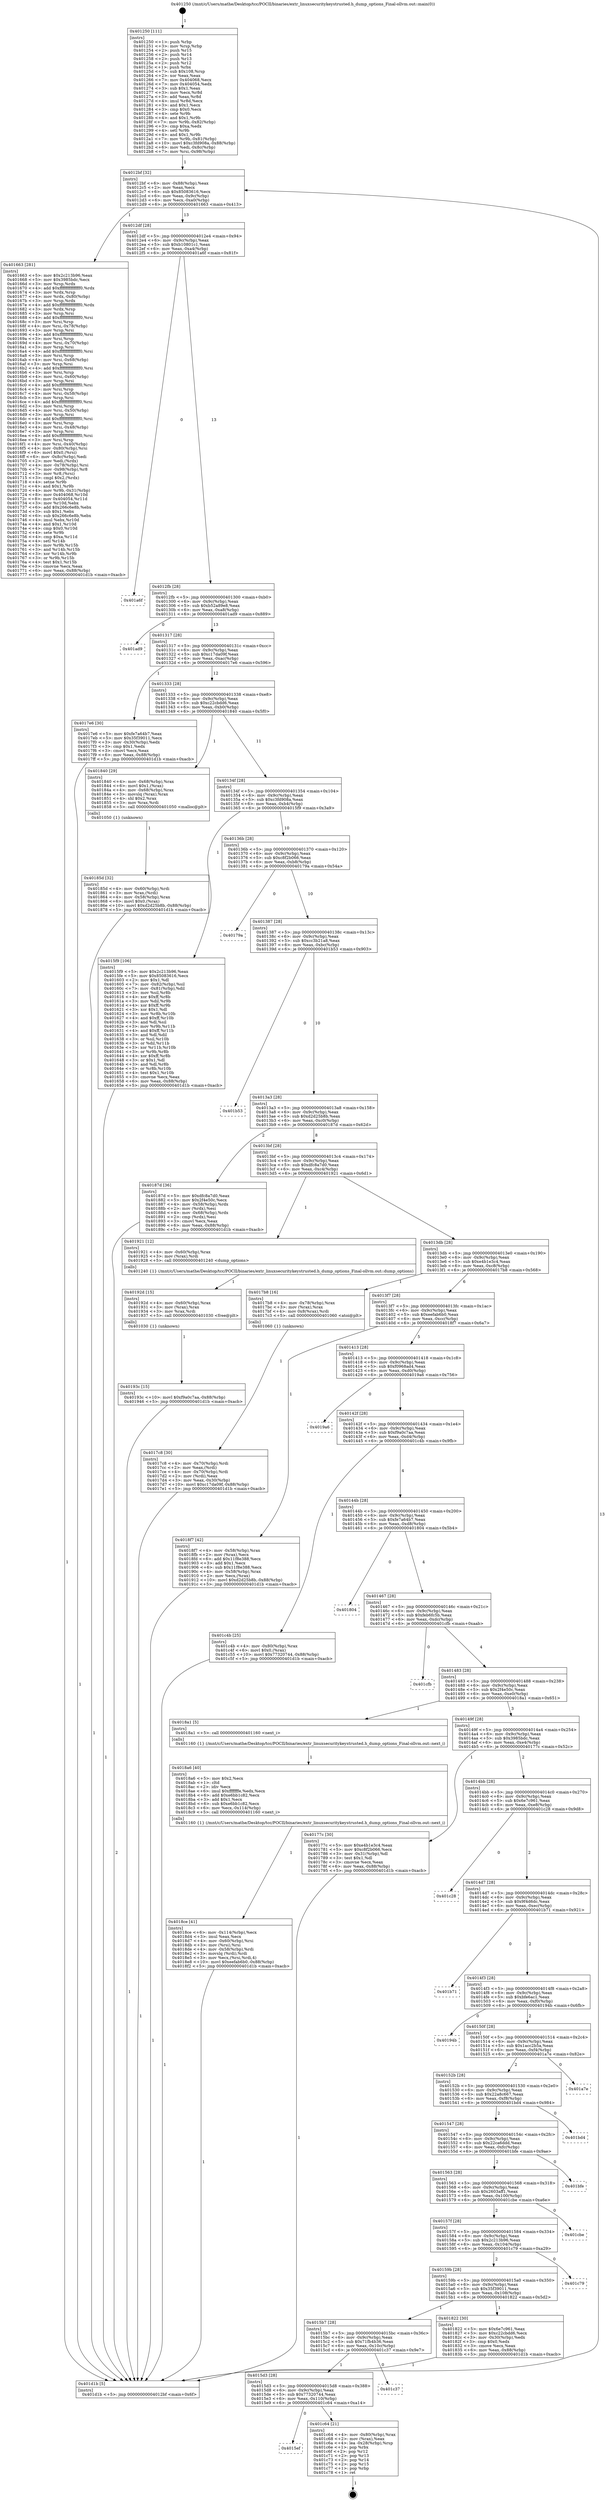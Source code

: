 digraph "0x401250" {
  label = "0x401250 (/mnt/c/Users/mathe/Desktop/tcc/POCII/binaries/extr_linuxsecuritykeystrusted.h_dump_options_Final-ollvm.out::main(0))"
  labelloc = "t"
  node[shape=record]

  Entry [label="",width=0.3,height=0.3,shape=circle,fillcolor=black,style=filled]
  "0x4012bf" [label="{
     0x4012bf [32]\l
     | [instrs]\l
     &nbsp;&nbsp;0x4012bf \<+6\>: mov -0x88(%rbp),%eax\l
     &nbsp;&nbsp;0x4012c5 \<+2\>: mov %eax,%ecx\l
     &nbsp;&nbsp;0x4012c7 \<+6\>: sub $0x85083616,%ecx\l
     &nbsp;&nbsp;0x4012cd \<+6\>: mov %eax,-0x9c(%rbp)\l
     &nbsp;&nbsp;0x4012d3 \<+6\>: mov %ecx,-0xa0(%rbp)\l
     &nbsp;&nbsp;0x4012d9 \<+6\>: je 0000000000401663 \<main+0x413\>\l
  }"]
  "0x401663" [label="{
     0x401663 [281]\l
     | [instrs]\l
     &nbsp;&nbsp;0x401663 \<+5\>: mov $0x2c213b96,%eax\l
     &nbsp;&nbsp;0x401668 \<+5\>: mov $0x3985bdc,%ecx\l
     &nbsp;&nbsp;0x40166d \<+3\>: mov %rsp,%rdx\l
     &nbsp;&nbsp;0x401670 \<+4\>: add $0xfffffffffffffff0,%rdx\l
     &nbsp;&nbsp;0x401674 \<+3\>: mov %rdx,%rsp\l
     &nbsp;&nbsp;0x401677 \<+4\>: mov %rdx,-0x80(%rbp)\l
     &nbsp;&nbsp;0x40167b \<+3\>: mov %rsp,%rdx\l
     &nbsp;&nbsp;0x40167e \<+4\>: add $0xfffffffffffffff0,%rdx\l
     &nbsp;&nbsp;0x401682 \<+3\>: mov %rdx,%rsp\l
     &nbsp;&nbsp;0x401685 \<+3\>: mov %rsp,%rsi\l
     &nbsp;&nbsp;0x401688 \<+4\>: add $0xfffffffffffffff0,%rsi\l
     &nbsp;&nbsp;0x40168c \<+3\>: mov %rsi,%rsp\l
     &nbsp;&nbsp;0x40168f \<+4\>: mov %rsi,-0x78(%rbp)\l
     &nbsp;&nbsp;0x401693 \<+3\>: mov %rsp,%rsi\l
     &nbsp;&nbsp;0x401696 \<+4\>: add $0xfffffffffffffff0,%rsi\l
     &nbsp;&nbsp;0x40169a \<+3\>: mov %rsi,%rsp\l
     &nbsp;&nbsp;0x40169d \<+4\>: mov %rsi,-0x70(%rbp)\l
     &nbsp;&nbsp;0x4016a1 \<+3\>: mov %rsp,%rsi\l
     &nbsp;&nbsp;0x4016a4 \<+4\>: add $0xfffffffffffffff0,%rsi\l
     &nbsp;&nbsp;0x4016a8 \<+3\>: mov %rsi,%rsp\l
     &nbsp;&nbsp;0x4016ab \<+4\>: mov %rsi,-0x68(%rbp)\l
     &nbsp;&nbsp;0x4016af \<+3\>: mov %rsp,%rsi\l
     &nbsp;&nbsp;0x4016b2 \<+4\>: add $0xfffffffffffffff0,%rsi\l
     &nbsp;&nbsp;0x4016b6 \<+3\>: mov %rsi,%rsp\l
     &nbsp;&nbsp;0x4016b9 \<+4\>: mov %rsi,-0x60(%rbp)\l
     &nbsp;&nbsp;0x4016bd \<+3\>: mov %rsp,%rsi\l
     &nbsp;&nbsp;0x4016c0 \<+4\>: add $0xfffffffffffffff0,%rsi\l
     &nbsp;&nbsp;0x4016c4 \<+3\>: mov %rsi,%rsp\l
     &nbsp;&nbsp;0x4016c7 \<+4\>: mov %rsi,-0x58(%rbp)\l
     &nbsp;&nbsp;0x4016cb \<+3\>: mov %rsp,%rsi\l
     &nbsp;&nbsp;0x4016ce \<+4\>: add $0xfffffffffffffff0,%rsi\l
     &nbsp;&nbsp;0x4016d2 \<+3\>: mov %rsi,%rsp\l
     &nbsp;&nbsp;0x4016d5 \<+4\>: mov %rsi,-0x50(%rbp)\l
     &nbsp;&nbsp;0x4016d9 \<+3\>: mov %rsp,%rsi\l
     &nbsp;&nbsp;0x4016dc \<+4\>: add $0xfffffffffffffff0,%rsi\l
     &nbsp;&nbsp;0x4016e0 \<+3\>: mov %rsi,%rsp\l
     &nbsp;&nbsp;0x4016e3 \<+4\>: mov %rsi,-0x48(%rbp)\l
     &nbsp;&nbsp;0x4016e7 \<+3\>: mov %rsp,%rsi\l
     &nbsp;&nbsp;0x4016ea \<+4\>: add $0xfffffffffffffff0,%rsi\l
     &nbsp;&nbsp;0x4016ee \<+3\>: mov %rsi,%rsp\l
     &nbsp;&nbsp;0x4016f1 \<+4\>: mov %rsi,-0x40(%rbp)\l
     &nbsp;&nbsp;0x4016f5 \<+4\>: mov -0x80(%rbp),%rsi\l
     &nbsp;&nbsp;0x4016f9 \<+6\>: movl $0x0,(%rsi)\l
     &nbsp;&nbsp;0x4016ff \<+6\>: mov -0x8c(%rbp),%edi\l
     &nbsp;&nbsp;0x401705 \<+2\>: mov %edi,(%rdx)\l
     &nbsp;&nbsp;0x401707 \<+4\>: mov -0x78(%rbp),%rsi\l
     &nbsp;&nbsp;0x40170b \<+7\>: mov -0x98(%rbp),%r8\l
     &nbsp;&nbsp;0x401712 \<+3\>: mov %r8,(%rsi)\l
     &nbsp;&nbsp;0x401715 \<+3\>: cmpl $0x2,(%rdx)\l
     &nbsp;&nbsp;0x401718 \<+4\>: setne %r9b\l
     &nbsp;&nbsp;0x40171c \<+4\>: and $0x1,%r9b\l
     &nbsp;&nbsp;0x401720 \<+4\>: mov %r9b,-0x31(%rbp)\l
     &nbsp;&nbsp;0x401724 \<+8\>: mov 0x404068,%r10d\l
     &nbsp;&nbsp;0x40172c \<+8\>: mov 0x404054,%r11d\l
     &nbsp;&nbsp;0x401734 \<+3\>: mov %r10d,%ebx\l
     &nbsp;&nbsp;0x401737 \<+6\>: add $0x266c6e8b,%ebx\l
     &nbsp;&nbsp;0x40173d \<+3\>: sub $0x1,%ebx\l
     &nbsp;&nbsp;0x401740 \<+6\>: sub $0x266c6e8b,%ebx\l
     &nbsp;&nbsp;0x401746 \<+4\>: imul %ebx,%r10d\l
     &nbsp;&nbsp;0x40174a \<+4\>: and $0x1,%r10d\l
     &nbsp;&nbsp;0x40174e \<+4\>: cmp $0x0,%r10d\l
     &nbsp;&nbsp;0x401752 \<+4\>: sete %r9b\l
     &nbsp;&nbsp;0x401756 \<+4\>: cmp $0xa,%r11d\l
     &nbsp;&nbsp;0x40175a \<+4\>: setl %r14b\l
     &nbsp;&nbsp;0x40175e \<+3\>: mov %r9b,%r15b\l
     &nbsp;&nbsp;0x401761 \<+3\>: and %r14b,%r15b\l
     &nbsp;&nbsp;0x401764 \<+3\>: xor %r14b,%r9b\l
     &nbsp;&nbsp;0x401767 \<+3\>: or %r9b,%r15b\l
     &nbsp;&nbsp;0x40176a \<+4\>: test $0x1,%r15b\l
     &nbsp;&nbsp;0x40176e \<+3\>: cmovne %ecx,%eax\l
     &nbsp;&nbsp;0x401771 \<+6\>: mov %eax,-0x88(%rbp)\l
     &nbsp;&nbsp;0x401777 \<+5\>: jmp 0000000000401d1b \<main+0xacb\>\l
  }"]
  "0x4012df" [label="{
     0x4012df [28]\l
     | [instrs]\l
     &nbsp;&nbsp;0x4012df \<+5\>: jmp 00000000004012e4 \<main+0x94\>\l
     &nbsp;&nbsp;0x4012e4 \<+6\>: mov -0x9c(%rbp),%eax\l
     &nbsp;&nbsp;0x4012ea \<+5\>: sub $0xb10801c1,%eax\l
     &nbsp;&nbsp;0x4012ef \<+6\>: mov %eax,-0xa4(%rbp)\l
     &nbsp;&nbsp;0x4012f5 \<+6\>: je 0000000000401a6f \<main+0x81f\>\l
  }"]
  Exit [label="",width=0.3,height=0.3,shape=circle,fillcolor=black,style=filled,peripheries=2]
  "0x401a6f" [label="{
     0x401a6f\l
  }", style=dashed]
  "0x4012fb" [label="{
     0x4012fb [28]\l
     | [instrs]\l
     &nbsp;&nbsp;0x4012fb \<+5\>: jmp 0000000000401300 \<main+0xb0\>\l
     &nbsp;&nbsp;0x401300 \<+6\>: mov -0x9c(%rbp),%eax\l
     &nbsp;&nbsp;0x401306 \<+5\>: sub $0xb52a89e8,%eax\l
     &nbsp;&nbsp;0x40130b \<+6\>: mov %eax,-0xa8(%rbp)\l
     &nbsp;&nbsp;0x401311 \<+6\>: je 0000000000401ad9 \<main+0x889\>\l
  }"]
  "0x4015ef" [label="{
     0x4015ef\l
  }", style=dashed]
  "0x401ad9" [label="{
     0x401ad9\l
  }", style=dashed]
  "0x401317" [label="{
     0x401317 [28]\l
     | [instrs]\l
     &nbsp;&nbsp;0x401317 \<+5\>: jmp 000000000040131c \<main+0xcc\>\l
     &nbsp;&nbsp;0x40131c \<+6\>: mov -0x9c(%rbp),%eax\l
     &nbsp;&nbsp;0x401322 \<+5\>: sub $0xc17da09f,%eax\l
     &nbsp;&nbsp;0x401327 \<+6\>: mov %eax,-0xac(%rbp)\l
     &nbsp;&nbsp;0x40132d \<+6\>: je 00000000004017e6 \<main+0x596\>\l
  }"]
  "0x401c64" [label="{
     0x401c64 [21]\l
     | [instrs]\l
     &nbsp;&nbsp;0x401c64 \<+4\>: mov -0x80(%rbp),%rax\l
     &nbsp;&nbsp;0x401c68 \<+2\>: mov (%rax),%eax\l
     &nbsp;&nbsp;0x401c6a \<+4\>: lea -0x28(%rbp),%rsp\l
     &nbsp;&nbsp;0x401c6e \<+1\>: pop %rbx\l
     &nbsp;&nbsp;0x401c6f \<+2\>: pop %r12\l
     &nbsp;&nbsp;0x401c71 \<+2\>: pop %r13\l
     &nbsp;&nbsp;0x401c73 \<+2\>: pop %r14\l
     &nbsp;&nbsp;0x401c75 \<+2\>: pop %r15\l
     &nbsp;&nbsp;0x401c77 \<+1\>: pop %rbp\l
     &nbsp;&nbsp;0x401c78 \<+1\>: ret\l
  }"]
  "0x4017e6" [label="{
     0x4017e6 [30]\l
     | [instrs]\l
     &nbsp;&nbsp;0x4017e6 \<+5\>: mov $0xfe7a64b7,%eax\l
     &nbsp;&nbsp;0x4017eb \<+5\>: mov $0x35f39011,%ecx\l
     &nbsp;&nbsp;0x4017f0 \<+3\>: mov -0x30(%rbp),%edx\l
     &nbsp;&nbsp;0x4017f3 \<+3\>: cmp $0x1,%edx\l
     &nbsp;&nbsp;0x4017f6 \<+3\>: cmovl %ecx,%eax\l
     &nbsp;&nbsp;0x4017f9 \<+6\>: mov %eax,-0x88(%rbp)\l
     &nbsp;&nbsp;0x4017ff \<+5\>: jmp 0000000000401d1b \<main+0xacb\>\l
  }"]
  "0x401333" [label="{
     0x401333 [28]\l
     | [instrs]\l
     &nbsp;&nbsp;0x401333 \<+5\>: jmp 0000000000401338 \<main+0xe8\>\l
     &nbsp;&nbsp;0x401338 \<+6\>: mov -0x9c(%rbp),%eax\l
     &nbsp;&nbsp;0x40133e \<+5\>: sub $0xc22cbdd6,%eax\l
     &nbsp;&nbsp;0x401343 \<+6\>: mov %eax,-0xb0(%rbp)\l
     &nbsp;&nbsp;0x401349 \<+6\>: je 0000000000401840 \<main+0x5f0\>\l
  }"]
  "0x4015d3" [label="{
     0x4015d3 [28]\l
     | [instrs]\l
     &nbsp;&nbsp;0x4015d3 \<+5\>: jmp 00000000004015d8 \<main+0x388\>\l
     &nbsp;&nbsp;0x4015d8 \<+6\>: mov -0x9c(%rbp),%eax\l
     &nbsp;&nbsp;0x4015de \<+5\>: sub $0x77320744,%eax\l
     &nbsp;&nbsp;0x4015e3 \<+6\>: mov %eax,-0x110(%rbp)\l
     &nbsp;&nbsp;0x4015e9 \<+6\>: je 0000000000401c64 \<main+0xa14\>\l
  }"]
  "0x401840" [label="{
     0x401840 [29]\l
     | [instrs]\l
     &nbsp;&nbsp;0x401840 \<+4\>: mov -0x68(%rbp),%rax\l
     &nbsp;&nbsp;0x401844 \<+6\>: movl $0x1,(%rax)\l
     &nbsp;&nbsp;0x40184a \<+4\>: mov -0x68(%rbp),%rax\l
     &nbsp;&nbsp;0x40184e \<+3\>: movslq (%rax),%rax\l
     &nbsp;&nbsp;0x401851 \<+4\>: shl $0x2,%rax\l
     &nbsp;&nbsp;0x401855 \<+3\>: mov %rax,%rdi\l
     &nbsp;&nbsp;0x401858 \<+5\>: call 0000000000401050 \<malloc@plt\>\l
     | [calls]\l
     &nbsp;&nbsp;0x401050 \{1\} (unknown)\l
  }"]
  "0x40134f" [label="{
     0x40134f [28]\l
     | [instrs]\l
     &nbsp;&nbsp;0x40134f \<+5\>: jmp 0000000000401354 \<main+0x104\>\l
     &nbsp;&nbsp;0x401354 \<+6\>: mov -0x9c(%rbp),%eax\l
     &nbsp;&nbsp;0x40135a \<+5\>: sub $0xc3fd908a,%eax\l
     &nbsp;&nbsp;0x40135f \<+6\>: mov %eax,-0xb4(%rbp)\l
     &nbsp;&nbsp;0x401365 \<+6\>: je 00000000004015f9 \<main+0x3a9\>\l
  }"]
  "0x401c37" [label="{
     0x401c37\l
  }", style=dashed]
  "0x4015f9" [label="{
     0x4015f9 [106]\l
     | [instrs]\l
     &nbsp;&nbsp;0x4015f9 \<+5\>: mov $0x2c213b96,%eax\l
     &nbsp;&nbsp;0x4015fe \<+5\>: mov $0x85083616,%ecx\l
     &nbsp;&nbsp;0x401603 \<+2\>: mov $0x1,%dl\l
     &nbsp;&nbsp;0x401605 \<+7\>: mov -0x82(%rbp),%sil\l
     &nbsp;&nbsp;0x40160c \<+7\>: mov -0x81(%rbp),%dil\l
     &nbsp;&nbsp;0x401613 \<+3\>: mov %sil,%r8b\l
     &nbsp;&nbsp;0x401616 \<+4\>: xor $0xff,%r8b\l
     &nbsp;&nbsp;0x40161a \<+3\>: mov %dil,%r9b\l
     &nbsp;&nbsp;0x40161d \<+4\>: xor $0xff,%r9b\l
     &nbsp;&nbsp;0x401621 \<+3\>: xor $0x1,%dl\l
     &nbsp;&nbsp;0x401624 \<+3\>: mov %r8b,%r10b\l
     &nbsp;&nbsp;0x401627 \<+4\>: and $0xff,%r10b\l
     &nbsp;&nbsp;0x40162b \<+3\>: and %dl,%sil\l
     &nbsp;&nbsp;0x40162e \<+3\>: mov %r9b,%r11b\l
     &nbsp;&nbsp;0x401631 \<+4\>: and $0xff,%r11b\l
     &nbsp;&nbsp;0x401635 \<+3\>: and %dl,%dil\l
     &nbsp;&nbsp;0x401638 \<+3\>: or %sil,%r10b\l
     &nbsp;&nbsp;0x40163b \<+3\>: or %dil,%r11b\l
     &nbsp;&nbsp;0x40163e \<+3\>: xor %r11b,%r10b\l
     &nbsp;&nbsp;0x401641 \<+3\>: or %r9b,%r8b\l
     &nbsp;&nbsp;0x401644 \<+4\>: xor $0xff,%r8b\l
     &nbsp;&nbsp;0x401648 \<+3\>: or $0x1,%dl\l
     &nbsp;&nbsp;0x40164b \<+3\>: and %dl,%r8b\l
     &nbsp;&nbsp;0x40164e \<+3\>: or %r8b,%r10b\l
     &nbsp;&nbsp;0x401651 \<+4\>: test $0x1,%r10b\l
     &nbsp;&nbsp;0x401655 \<+3\>: cmovne %ecx,%eax\l
     &nbsp;&nbsp;0x401658 \<+6\>: mov %eax,-0x88(%rbp)\l
     &nbsp;&nbsp;0x40165e \<+5\>: jmp 0000000000401d1b \<main+0xacb\>\l
  }"]
  "0x40136b" [label="{
     0x40136b [28]\l
     | [instrs]\l
     &nbsp;&nbsp;0x40136b \<+5\>: jmp 0000000000401370 \<main+0x120\>\l
     &nbsp;&nbsp;0x401370 \<+6\>: mov -0x9c(%rbp),%eax\l
     &nbsp;&nbsp;0x401376 \<+5\>: sub $0xc8f2b066,%eax\l
     &nbsp;&nbsp;0x40137b \<+6\>: mov %eax,-0xb8(%rbp)\l
     &nbsp;&nbsp;0x401381 \<+6\>: je 000000000040179a \<main+0x54a\>\l
  }"]
  "0x401d1b" [label="{
     0x401d1b [5]\l
     | [instrs]\l
     &nbsp;&nbsp;0x401d1b \<+5\>: jmp 00000000004012bf \<main+0x6f\>\l
  }"]
  "0x401250" [label="{
     0x401250 [111]\l
     | [instrs]\l
     &nbsp;&nbsp;0x401250 \<+1\>: push %rbp\l
     &nbsp;&nbsp;0x401251 \<+3\>: mov %rsp,%rbp\l
     &nbsp;&nbsp;0x401254 \<+2\>: push %r15\l
     &nbsp;&nbsp;0x401256 \<+2\>: push %r14\l
     &nbsp;&nbsp;0x401258 \<+2\>: push %r13\l
     &nbsp;&nbsp;0x40125a \<+2\>: push %r12\l
     &nbsp;&nbsp;0x40125c \<+1\>: push %rbx\l
     &nbsp;&nbsp;0x40125d \<+7\>: sub $0x108,%rsp\l
     &nbsp;&nbsp;0x401264 \<+2\>: xor %eax,%eax\l
     &nbsp;&nbsp;0x401266 \<+7\>: mov 0x404068,%ecx\l
     &nbsp;&nbsp;0x40126d \<+7\>: mov 0x404054,%edx\l
     &nbsp;&nbsp;0x401274 \<+3\>: sub $0x1,%eax\l
     &nbsp;&nbsp;0x401277 \<+3\>: mov %ecx,%r8d\l
     &nbsp;&nbsp;0x40127a \<+3\>: add %eax,%r8d\l
     &nbsp;&nbsp;0x40127d \<+4\>: imul %r8d,%ecx\l
     &nbsp;&nbsp;0x401281 \<+3\>: and $0x1,%ecx\l
     &nbsp;&nbsp;0x401284 \<+3\>: cmp $0x0,%ecx\l
     &nbsp;&nbsp;0x401287 \<+4\>: sete %r9b\l
     &nbsp;&nbsp;0x40128b \<+4\>: and $0x1,%r9b\l
     &nbsp;&nbsp;0x40128f \<+7\>: mov %r9b,-0x82(%rbp)\l
     &nbsp;&nbsp;0x401296 \<+3\>: cmp $0xa,%edx\l
     &nbsp;&nbsp;0x401299 \<+4\>: setl %r9b\l
     &nbsp;&nbsp;0x40129d \<+4\>: and $0x1,%r9b\l
     &nbsp;&nbsp;0x4012a1 \<+7\>: mov %r9b,-0x81(%rbp)\l
     &nbsp;&nbsp;0x4012a8 \<+10\>: movl $0xc3fd908a,-0x88(%rbp)\l
     &nbsp;&nbsp;0x4012b2 \<+6\>: mov %edi,-0x8c(%rbp)\l
     &nbsp;&nbsp;0x4012b8 \<+7\>: mov %rsi,-0x98(%rbp)\l
  }"]
  "0x40193c" [label="{
     0x40193c [15]\l
     | [instrs]\l
     &nbsp;&nbsp;0x40193c \<+10\>: movl $0xf9a0c7aa,-0x88(%rbp)\l
     &nbsp;&nbsp;0x401946 \<+5\>: jmp 0000000000401d1b \<main+0xacb\>\l
  }"]
  "0x40192d" [label="{
     0x40192d [15]\l
     | [instrs]\l
     &nbsp;&nbsp;0x40192d \<+4\>: mov -0x60(%rbp),%rax\l
     &nbsp;&nbsp;0x401931 \<+3\>: mov (%rax),%rax\l
     &nbsp;&nbsp;0x401934 \<+3\>: mov %rax,%rdi\l
     &nbsp;&nbsp;0x401937 \<+5\>: call 0000000000401030 \<free@plt\>\l
     | [calls]\l
     &nbsp;&nbsp;0x401030 \{1\} (unknown)\l
  }"]
  "0x40179a" [label="{
     0x40179a\l
  }", style=dashed]
  "0x401387" [label="{
     0x401387 [28]\l
     | [instrs]\l
     &nbsp;&nbsp;0x401387 \<+5\>: jmp 000000000040138c \<main+0x13c\>\l
     &nbsp;&nbsp;0x40138c \<+6\>: mov -0x9c(%rbp),%eax\l
     &nbsp;&nbsp;0x401392 \<+5\>: sub $0xcc3b21a8,%eax\l
     &nbsp;&nbsp;0x401397 \<+6\>: mov %eax,-0xbc(%rbp)\l
     &nbsp;&nbsp;0x40139d \<+6\>: je 0000000000401b53 \<main+0x903\>\l
  }"]
  "0x4018ce" [label="{
     0x4018ce [41]\l
     | [instrs]\l
     &nbsp;&nbsp;0x4018ce \<+6\>: mov -0x114(%rbp),%ecx\l
     &nbsp;&nbsp;0x4018d4 \<+3\>: imul %eax,%ecx\l
     &nbsp;&nbsp;0x4018d7 \<+4\>: mov -0x60(%rbp),%rsi\l
     &nbsp;&nbsp;0x4018db \<+3\>: mov (%rsi),%rsi\l
     &nbsp;&nbsp;0x4018de \<+4\>: mov -0x58(%rbp),%rdi\l
     &nbsp;&nbsp;0x4018e2 \<+3\>: movslq (%rdi),%rdi\l
     &nbsp;&nbsp;0x4018e5 \<+3\>: mov %ecx,(%rsi,%rdi,4)\l
     &nbsp;&nbsp;0x4018e8 \<+10\>: movl $0xeefab6b0,-0x88(%rbp)\l
     &nbsp;&nbsp;0x4018f2 \<+5\>: jmp 0000000000401d1b \<main+0xacb\>\l
  }"]
  "0x401b53" [label="{
     0x401b53\l
  }", style=dashed]
  "0x4013a3" [label="{
     0x4013a3 [28]\l
     | [instrs]\l
     &nbsp;&nbsp;0x4013a3 \<+5\>: jmp 00000000004013a8 \<main+0x158\>\l
     &nbsp;&nbsp;0x4013a8 \<+6\>: mov -0x9c(%rbp),%eax\l
     &nbsp;&nbsp;0x4013ae \<+5\>: sub $0xd2d25b8b,%eax\l
     &nbsp;&nbsp;0x4013b3 \<+6\>: mov %eax,-0xc0(%rbp)\l
     &nbsp;&nbsp;0x4013b9 \<+6\>: je 000000000040187d \<main+0x62d\>\l
  }"]
  "0x4018a6" [label="{
     0x4018a6 [40]\l
     | [instrs]\l
     &nbsp;&nbsp;0x4018a6 \<+5\>: mov $0x2,%ecx\l
     &nbsp;&nbsp;0x4018ab \<+1\>: cltd\l
     &nbsp;&nbsp;0x4018ac \<+2\>: idiv %ecx\l
     &nbsp;&nbsp;0x4018ae \<+6\>: imul $0xfffffffe,%edx,%ecx\l
     &nbsp;&nbsp;0x4018b4 \<+6\>: add $0xe6bb1c82,%ecx\l
     &nbsp;&nbsp;0x4018ba \<+3\>: add $0x1,%ecx\l
     &nbsp;&nbsp;0x4018bd \<+6\>: sub $0xe6bb1c82,%ecx\l
     &nbsp;&nbsp;0x4018c3 \<+6\>: mov %ecx,-0x114(%rbp)\l
     &nbsp;&nbsp;0x4018c9 \<+5\>: call 0000000000401160 \<next_i\>\l
     | [calls]\l
     &nbsp;&nbsp;0x401160 \{1\} (/mnt/c/Users/mathe/Desktop/tcc/POCII/binaries/extr_linuxsecuritykeystrusted.h_dump_options_Final-ollvm.out::next_i)\l
  }"]
  "0x40187d" [label="{
     0x40187d [36]\l
     | [instrs]\l
     &nbsp;&nbsp;0x40187d \<+5\>: mov $0xdfc8a7d0,%eax\l
     &nbsp;&nbsp;0x401882 \<+5\>: mov $0x2f4e50c,%ecx\l
     &nbsp;&nbsp;0x401887 \<+4\>: mov -0x58(%rbp),%rdx\l
     &nbsp;&nbsp;0x40188b \<+2\>: mov (%rdx),%esi\l
     &nbsp;&nbsp;0x40188d \<+4\>: mov -0x68(%rbp),%rdx\l
     &nbsp;&nbsp;0x401891 \<+2\>: cmp (%rdx),%esi\l
     &nbsp;&nbsp;0x401893 \<+3\>: cmovl %ecx,%eax\l
     &nbsp;&nbsp;0x401896 \<+6\>: mov %eax,-0x88(%rbp)\l
     &nbsp;&nbsp;0x40189c \<+5\>: jmp 0000000000401d1b \<main+0xacb\>\l
  }"]
  "0x4013bf" [label="{
     0x4013bf [28]\l
     | [instrs]\l
     &nbsp;&nbsp;0x4013bf \<+5\>: jmp 00000000004013c4 \<main+0x174\>\l
     &nbsp;&nbsp;0x4013c4 \<+6\>: mov -0x9c(%rbp),%eax\l
     &nbsp;&nbsp;0x4013ca \<+5\>: sub $0xdfc8a7d0,%eax\l
     &nbsp;&nbsp;0x4013cf \<+6\>: mov %eax,-0xc4(%rbp)\l
     &nbsp;&nbsp;0x4013d5 \<+6\>: je 0000000000401921 \<main+0x6d1\>\l
  }"]
  "0x40185d" [label="{
     0x40185d [32]\l
     | [instrs]\l
     &nbsp;&nbsp;0x40185d \<+4\>: mov -0x60(%rbp),%rdi\l
     &nbsp;&nbsp;0x401861 \<+3\>: mov %rax,(%rdi)\l
     &nbsp;&nbsp;0x401864 \<+4\>: mov -0x58(%rbp),%rax\l
     &nbsp;&nbsp;0x401868 \<+6\>: movl $0x0,(%rax)\l
     &nbsp;&nbsp;0x40186e \<+10\>: movl $0xd2d25b8b,-0x88(%rbp)\l
     &nbsp;&nbsp;0x401878 \<+5\>: jmp 0000000000401d1b \<main+0xacb\>\l
  }"]
  "0x401921" [label="{
     0x401921 [12]\l
     | [instrs]\l
     &nbsp;&nbsp;0x401921 \<+4\>: mov -0x60(%rbp),%rax\l
     &nbsp;&nbsp;0x401925 \<+3\>: mov (%rax),%rdi\l
     &nbsp;&nbsp;0x401928 \<+5\>: call 0000000000401240 \<dump_options\>\l
     | [calls]\l
     &nbsp;&nbsp;0x401240 \{1\} (/mnt/c/Users/mathe/Desktop/tcc/POCII/binaries/extr_linuxsecuritykeystrusted.h_dump_options_Final-ollvm.out::dump_options)\l
  }"]
  "0x4013db" [label="{
     0x4013db [28]\l
     | [instrs]\l
     &nbsp;&nbsp;0x4013db \<+5\>: jmp 00000000004013e0 \<main+0x190\>\l
     &nbsp;&nbsp;0x4013e0 \<+6\>: mov -0x9c(%rbp),%eax\l
     &nbsp;&nbsp;0x4013e6 \<+5\>: sub $0xe4b1e3c4,%eax\l
     &nbsp;&nbsp;0x4013eb \<+6\>: mov %eax,-0xc8(%rbp)\l
     &nbsp;&nbsp;0x4013f1 \<+6\>: je 00000000004017b8 \<main+0x568\>\l
  }"]
  "0x4015b7" [label="{
     0x4015b7 [28]\l
     | [instrs]\l
     &nbsp;&nbsp;0x4015b7 \<+5\>: jmp 00000000004015bc \<main+0x36c\>\l
     &nbsp;&nbsp;0x4015bc \<+6\>: mov -0x9c(%rbp),%eax\l
     &nbsp;&nbsp;0x4015c2 \<+5\>: sub $0x71fb4b36,%eax\l
     &nbsp;&nbsp;0x4015c7 \<+6\>: mov %eax,-0x10c(%rbp)\l
     &nbsp;&nbsp;0x4015cd \<+6\>: je 0000000000401c37 \<main+0x9e7\>\l
  }"]
  "0x4017b8" [label="{
     0x4017b8 [16]\l
     | [instrs]\l
     &nbsp;&nbsp;0x4017b8 \<+4\>: mov -0x78(%rbp),%rax\l
     &nbsp;&nbsp;0x4017bc \<+3\>: mov (%rax),%rax\l
     &nbsp;&nbsp;0x4017bf \<+4\>: mov 0x8(%rax),%rdi\l
     &nbsp;&nbsp;0x4017c3 \<+5\>: call 0000000000401060 \<atoi@plt\>\l
     | [calls]\l
     &nbsp;&nbsp;0x401060 \{1\} (unknown)\l
  }"]
  "0x4013f7" [label="{
     0x4013f7 [28]\l
     | [instrs]\l
     &nbsp;&nbsp;0x4013f7 \<+5\>: jmp 00000000004013fc \<main+0x1ac\>\l
     &nbsp;&nbsp;0x4013fc \<+6\>: mov -0x9c(%rbp),%eax\l
     &nbsp;&nbsp;0x401402 \<+5\>: sub $0xeefab6b0,%eax\l
     &nbsp;&nbsp;0x401407 \<+6\>: mov %eax,-0xcc(%rbp)\l
     &nbsp;&nbsp;0x40140d \<+6\>: je 00000000004018f7 \<main+0x6a7\>\l
  }"]
  "0x401822" [label="{
     0x401822 [30]\l
     | [instrs]\l
     &nbsp;&nbsp;0x401822 \<+5\>: mov $0x6e7c961,%eax\l
     &nbsp;&nbsp;0x401827 \<+5\>: mov $0xc22cbdd6,%ecx\l
     &nbsp;&nbsp;0x40182c \<+3\>: mov -0x30(%rbp),%edx\l
     &nbsp;&nbsp;0x40182f \<+3\>: cmp $0x0,%edx\l
     &nbsp;&nbsp;0x401832 \<+3\>: cmove %ecx,%eax\l
     &nbsp;&nbsp;0x401835 \<+6\>: mov %eax,-0x88(%rbp)\l
     &nbsp;&nbsp;0x40183b \<+5\>: jmp 0000000000401d1b \<main+0xacb\>\l
  }"]
  "0x4018f7" [label="{
     0x4018f7 [42]\l
     | [instrs]\l
     &nbsp;&nbsp;0x4018f7 \<+4\>: mov -0x58(%rbp),%rax\l
     &nbsp;&nbsp;0x4018fb \<+2\>: mov (%rax),%ecx\l
     &nbsp;&nbsp;0x4018fd \<+6\>: add $0x11f8e388,%ecx\l
     &nbsp;&nbsp;0x401903 \<+3\>: add $0x1,%ecx\l
     &nbsp;&nbsp;0x401906 \<+6\>: sub $0x11f8e388,%ecx\l
     &nbsp;&nbsp;0x40190c \<+4\>: mov -0x58(%rbp),%rax\l
     &nbsp;&nbsp;0x401910 \<+2\>: mov %ecx,(%rax)\l
     &nbsp;&nbsp;0x401912 \<+10\>: movl $0xd2d25b8b,-0x88(%rbp)\l
     &nbsp;&nbsp;0x40191c \<+5\>: jmp 0000000000401d1b \<main+0xacb\>\l
  }"]
  "0x401413" [label="{
     0x401413 [28]\l
     | [instrs]\l
     &nbsp;&nbsp;0x401413 \<+5\>: jmp 0000000000401418 \<main+0x1c8\>\l
     &nbsp;&nbsp;0x401418 \<+6\>: mov -0x9c(%rbp),%eax\l
     &nbsp;&nbsp;0x40141e \<+5\>: sub $0xf0968ad4,%eax\l
     &nbsp;&nbsp;0x401423 \<+6\>: mov %eax,-0xd0(%rbp)\l
     &nbsp;&nbsp;0x401429 \<+6\>: je 00000000004019a6 \<main+0x756\>\l
  }"]
  "0x40159b" [label="{
     0x40159b [28]\l
     | [instrs]\l
     &nbsp;&nbsp;0x40159b \<+5\>: jmp 00000000004015a0 \<main+0x350\>\l
     &nbsp;&nbsp;0x4015a0 \<+6\>: mov -0x9c(%rbp),%eax\l
     &nbsp;&nbsp;0x4015a6 \<+5\>: sub $0x35f39011,%eax\l
     &nbsp;&nbsp;0x4015ab \<+6\>: mov %eax,-0x108(%rbp)\l
     &nbsp;&nbsp;0x4015b1 \<+6\>: je 0000000000401822 \<main+0x5d2\>\l
  }"]
  "0x4019a6" [label="{
     0x4019a6\l
  }", style=dashed]
  "0x40142f" [label="{
     0x40142f [28]\l
     | [instrs]\l
     &nbsp;&nbsp;0x40142f \<+5\>: jmp 0000000000401434 \<main+0x1e4\>\l
     &nbsp;&nbsp;0x401434 \<+6\>: mov -0x9c(%rbp),%eax\l
     &nbsp;&nbsp;0x40143a \<+5\>: sub $0xf9a0c7aa,%eax\l
     &nbsp;&nbsp;0x40143f \<+6\>: mov %eax,-0xd4(%rbp)\l
     &nbsp;&nbsp;0x401445 \<+6\>: je 0000000000401c4b \<main+0x9fb\>\l
  }"]
  "0x401c79" [label="{
     0x401c79\l
  }", style=dashed]
  "0x401c4b" [label="{
     0x401c4b [25]\l
     | [instrs]\l
     &nbsp;&nbsp;0x401c4b \<+4\>: mov -0x80(%rbp),%rax\l
     &nbsp;&nbsp;0x401c4f \<+6\>: movl $0x0,(%rax)\l
     &nbsp;&nbsp;0x401c55 \<+10\>: movl $0x77320744,-0x88(%rbp)\l
     &nbsp;&nbsp;0x401c5f \<+5\>: jmp 0000000000401d1b \<main+0xacb\>\l
  }"]
  "0x40144b" [label="{
     0x40144b [28]\l
     | [instrs]\l
     &nbsp;&nbsp;0x40144b \<+5\>: jmp 0000000000401450 \<main+0x200\>\l
     &nbsp;&nbsp;0x401450 \<+6\>: mov -0x9c(%rbp),%eax\l
     &nbsp;&nbsp;0x401456 \<+5\>: sub $0xfe7a64b7,%eax\l
     &nbsp;&nbsp;0x40145b \<+6\>: mov %eax,-0xd8(%rbp)\l
     &nbsp;&nbsp;0x401461 \<+6\>: je 0000000000401804 \<main+0x5b4\>\l
  }"]
  "0x40157f" [label="{
     0x40157f [28]\l
     | [instrs]\l
     &nbsp;&nbsp;0x40157f \<+5\>: jmp 0000000000401584 \<main+0x334\>\l
     &nbsp;&nbsp;0x401584 \<+6\>: mov -0x9c(%rbp),%eax\l
     &nbsp;&nbsp;0x40158a \<+5\>: sub $0x2c213b96,%eax\l
     &nbsp;&nbsp;0x40158f \<+6\>: mov %eax,-0x104(%rbp)\l
     &nbsp;&nbsp;0x401595 \<+6\>: je 0000000000401c79 \<main+0xa29\>\l
  }"]
  "0x401804" [label="{
     0x401804\l
  }", style=dashed]
  "0x401467" [label="{
     0x401467 [28]\l
     | [instrs]\l
     &nbsp;&nbsp;0x401467 \<+5\>: jmp 000000000040146c \<main+0x21c\>\l
     &nbsp;&nbsp;0x40146c \<+6\>: mov -0x9c(%rbp),%eax\l
     &nbsp;&nbsp;0x401472 \<+5\>: sub $0xfeb6fc5b,%eax\l
     &nbsp;&nbsp;0x401477 \<+6\>: mov %eax,-0xdc(%rbp)\l
     &nbsp;&nbsp;0x40147d \<+6\>: je 0000000000401cfb \<main+0xaab\>\l
  }"]
  "0x401cbe" [label="{
     0x401cbe\l
  }", style=dashed]
  "0x401cfb" [label="{
     0x401cfb\l
  }", style=dashed]
  "0x401483" [label="{
     0x401483 [28]\l
     | [instrs]\l
     &nbsp;&nbsp;0x401483 \<+5\>: jmp 0000000000401488 \<main+0x238\>\l
     &nbsp;&nbsp;0x401488 \<+6\>: mov -0x9c(%rbp),%eax\l
     &nbsp;&nbsp;0x40148e \<+5\>: sub $0x2f4e50c,%eax\l
     &nbsp;&nbsp;0x401493 \<+6\>: mov %eax,-0xe0(%rbp)\l
     &nbsp;&nbsp;0x401499 \<+6\>: je 00000000004018a1 \<main+0x651\>\l
  }"]
  "0x401563" [label="{
     0x401563 [28]\l
     | [instrs]\l
     &nbsp;&nbsp;0x401563 \<+5\>: jmp 0000000000401568 \<main+0x318\>\l
     &nbsp;&nbsp;0x401568 \<+6\>: mov -0x9c(%rbp),%eax\l
     &nbsp;&nbsp;0x40156e \<+5\>: sub $0x2603aff1,%eax\l
     &nbsp;&nbsp;0x401573 \<+6\>: mov %eax,-0x100(%rbp)\l
     &nbsp;&nbsp;0x401579 \<+6\>: je 0000000000401cbe \<main+0xa6e\>\l
  }"]
  "0x4018a1" [label="{
     0x4018a1 [5]\l
     | [instrs]\l
     &nbsp;&nbsp;0x4018a1 \<+5\>: call 0000000000401160 \<next_i\>\l
     | [calls]\l
     &nbsp;&nbsp;0x401160 \{1\} (/mnt/c/Users/mathe/Desktop/tcc/POCII/binaries/extr_linuxsecuritykeystrusted.h_dump_options_Final-ollvm.out::next_i)\l
  }"]
  "0x40149f" [label="{
     0x40149f [28]\l
     | [instrs]\l
     &nbsp;&nbsp;0x40149f \<+5\>: jmp 00000000004014a4 \<main+0x254\>\l
     &nbsp;&nbsp;0x4014a4 \<+6\>: mov -0x9c(%rbp),%eax\l
     &nbsp;&nbsp;0x4014aa \<+5\>: sub $0x3985bdc,%eax\l
     &nbsp;&nbsp;0x4014af \<+6\>: mov %eax,-0xe4(%rbp)\l
     &nbsp;&nbsp;0x4014b5 \<+6\>: je 000000000040177c \<main+0x52c\>\l
  }"]
  "0x401bfe" [label="{
     0x401bfe\l
  }", style=dashed]
  "0x40177c" [label="{
     0x40177c [30]\l
     | [instrs]\l
     &nbsp;&nbsp;0x40177c \<+5\>: mov $0xe4b1e3c4,%eax\l
     &nbsp;&nbsp;0x401781 \<+5\>: mov $0xc8f2b066,%ecx\l
     &nbsp;&nbsp;0x401786 \<+3\>: mov -0x31(%rbp),%dl\l
     &nbsp;&nbsp;0x401789 \<+3\>: test $0x1,%dl\l
     &nbsp;&nbsp;0x40178c \<+3\>: cmovne %ecx,%eax\l
     &nbsp;&nbsp;0x40178f \<+6\>: mov %eax,-0x88(%rbp)\l
     &nbsp;&nbsp;0x401795 \<+5\>: jmp 0000000000401d1b \<main+0xacb\>\l
  }"]
  "0x4014bb" [label="{
     0x4014bb [28]\l
     | [instrs]\l
     &nbsp;&nbsp;0x4014bb \<+5\>: jmp 00000000004014c0 \<main+0x270\>\l
     &nbsp;&nbsp;0x4014c0 \<+6\>: mov -0x9c(%rbp),%eax\l
     &nbsp;&nbsp;0x4014c6 \<+5\>: sub $0x6e7c961,%eax\l
     &nbsp;&nbsp;0x4014cb \<+6\>: mov %eax,-0xe8(%rbp)\l
     &nbsp;&nbsp;0x4014d1 \<+6\>: je 0000000000401c28 \<main+0x9d8\>\l
  }"]
  "0x4017c8" [label="{
     0x4017c8 [30]\l
     | [instrs]\l
     &nbsp;&nbsp;0x4017c8 \<+4\>: mov -0x70(%rbp),%rdi\l
     &nbsp;&nbsp;0x4017cc \<+2\>: mov %eax,(%rdi)\l
     &nbsp;&nbsp;0x4017ce \<+4\>: mov -0x70(%rbp),%rdi\l
     &nbsp;&nbsp;0x4017d2 \<+2\>: mov (%rdi),%eax\l
     &nbsp;&nbsp;0x4017d4 \<+3\>: mov %eax,-0x30(%rbp)\l
     &nbsp;&nbsp;0x4017d7 \<+10\>: movl $0xc17da09f,-0x88(%rbp)\l
     &nbsp;&nbsp;0x4017e1 \<+5\>: jmp 0000000000401d1b \<main+0xacb\>\l
  }"]
  "0x401547" [label="{
     0x401547 [28]\l
     | [instrs]\l
     &nbsp;&nbsp;0x401547 \<+5\>: jmp 000000000040154c \<main+0x2fc\>\l
     &nbsp;&nbsp;0x40154c \<+6\>: mov -0x9c(%rbp),%eax\l
     &nbsp;&nbsp;0x401552 \<+5\>: sub $0x22ca6ddd,%eax\l
     &nbsp;&nbsp;0x401557 \<+6\>: mov %eax,-0xfc(%rbp)\l
     &nbsp;&nbsp;0x40155d \<+6\>: je 0000000000401bfe \<main+0x9ae\>\l
  }"]
  "0x401c28" [label="{
     0x401c28\l
  }", style=dashed]
  "0x4014d7" [label="{
     0x4014d7 [28]\l
     | [instrs]\l
     &nbsp;&nbsp;0x4014d7 \<+5\>: jmp 00000000004014dc \<main+0x28c\>\l
     &nbsp;&nbsp;0x4014dc \<+6\>: mov -0x9c(%rbp),%eax\l
     &nbsp;&nbsp;0x4014e2 \<+5\>: sub $0x9f4d6dc,%eax\l
     &nbsp;&nbsp;0x4014e7 \<+6\>: mov %eax,-0xec(%rbp)\l
     &nbsp;&nbsp;0x4014ed \<+6\>: je 0000000000401b71 \<main+0x921\>\l
  }"]
  "0x401bd4" [label="{
     0x401bd4\l
  }", style=dashed]
  "0x401b71" [label="{
     0x401b71\l
  }", style=dashed]
  "0x4014f3" [label="{
     0x4014f3 [28]\l
     | [instrs]\l
     &nbsp;&nbsp;0x4014f3 \<+5\>: jmp 00000000004014f8 \<main+0x2a8\>\l
     &nbsp;&nbsp;0x4014f8 \<+6\>: mov -0x9c(%rbp),%eax\l
     &nbsp;&nbsp;0x4014fe \<+5\>: sub $0xbfe6ac1,%eax\l
     &nbsp;&nbsp;0x401503 \<+6\>: mov %eax,-0xf0(%rbp)\l
     &nbsp;&nbsp;0x401509 \<+6\>: je 000000000040194b \<main+0x6fb\>\l
  }"]
  "0x40152b" [label="{
     0x40152b [28]\l
     | [instrs]\l
     &nbsp;&nbsp;0x40152b \<+5\>: jmp 0000000000401530 \<main+0x2e0\>\l
     &nbsp;&nbsp;0x401530 \<+6\>: mov -0x9c(%rbp),%eax\l
     &nbsp;&nbsp;0x401536 \<+5\>: sub $0x22a8c667,%eax\l
     &nbsp;&nbsp;0x40153b \<+6\>: mov %eax,-0xf8(%rbp)\l
     &nbsp;&nbsp;0x401541 \<+6\>: je 0000000000401bd4 \<main+0x984\>\l
  }"]
  "0x40194b" [label="{
     0x40194b\l
  }", style=dashed]
  "0x40150f" [label="{
     0x40150f [28]\l
     | [instrs]\l
     &nbsp;&nbsp;0x40150f \<+5\>: jmp 0000000000401514 \<main+0x2c4\>\l
     &nbsp;&nbsp;0x401514 \<+6\>: mov -0x9c(%rbp),%eax\l
     &nbsp;&nbsp;0x40151a \<+5\>: sub $0x1acc2b5a,%eax\l
     &nbsp;&nbsp;0x40151f \<+6\>: mov %eax,-0xf4(%rbp)\l
     &nbsp;&nbsp;0x401525 \<+6\>: je 0000000000401a7e \<main+0x82e\>\l
  }"]
  "0x401a7e" [label="{
     0x401a7e\l
  }", style=dashed]
  Entry -> "0x401250" [label=" 1"]
  "0x4012bf" -> "0x401663" [label=" 1"]
  "0x4012bf" -> "0x4012df" [label=" 13"]
  "0x401c64" -> Exit [label=" 1"]
  "0x4012df" -> "0x401a6f" [label=" 0"]
  "0x4012df" -> "0x4012fb" [label=" 13"]
  "0x4015d3" -> "0x4015ef" [label=" 0"]
  "0x4012fb" -> "0x401ad9" [label=" 0"]
  "0x4012fb" -> "0x401317" [label=" 13"]
  "0x4015d3" -> "0x401c64" [label=" 1"]
  "0x401317" -> "0x4017e6" [label=" 1"]
  "0x401317" -> "0x401333" [label=" 12"]
  "0x4015b7" -> "0x4015d3" [label=" 1"]
  "0x401333" -> "0x401840" [label=" 1"]
  "0x401333" -> "0x40134f" [label=" 11"]
  "0x4015b7" -> "0x401c37" [label=" 0"]
  "0x40134f" -> "0x4015f9" [label=" 1"]
  "0x40134f" -> "0x40136b" [label=" 10"]
  "0x4015f9" -> "0x401d1b" [label=" 1"]
  "0x401250" -> "0x4012bf" [label=" 1"]
  "0x401d1b" -> "0x4012bf" [label=" 13"]
  "0x401c4b" -> "0x401d1b" [label=" 1"]
  "0x401663" -> "0x401d1b" [label=" 1"]
  "0x40193c" -> "0x401d1b" [label=" 1"]
  "0x40136b" -> "0x40179a" [label=" 0"]
  "0x40136b" -> "0x401387" [label=" 10"]
  "0x40192d" -> "0x40193c" [label=" 1"]
  "0x401387" -> "0x401b53" [label=" 0"]
  "0x401387" -> "0x4013a3" [label=" 10"]
  "0x401921" -> "0x40192d" [label=" 1"]
  "0x4013a3" -> "0x40187d" [label=" 2"]
  "0x4013a3" -> "0x4013bf" [label=" 8"]
  "0x4018f7" -> "0x401d1b" [label=" 1"]
  "0x4013bf" -> "0x401921" [label=" 1"]
  "0x4013bf" -> "0x4013db" [label=" 7"]
  "0x4018ce" -> "0x401d1b" [label=" 1"]
  "0x4013db" -> "0x4017b8" [label=" 1"]
  "0x4013db" -> "0x4013f7" [label=" 6"]
  "0x4018a6" -> "0x4018ce" [label=" 1"]
  "0x4013f7" -> "0x4018f7" [label=" 1"]
  "0x4013f7" -> "0x401413" [label=" 5"]
  "0x4018a1" -> "0x4018a6" [label=" 1"]
  "0x401413" -> "0x4019a6" [label=" 0"]
  "0x401413" -> "0x40142f" [label=" 5"]
  "0x40185d" -> "0x401d1b" [label=" 1"]
  "0x40142f" -> "0x401c4b" [label=" 1"]
  "0x40142f" -> "0x40144b" [label=" 4"]
  "0x401840" -> "0x40185d" [label=" 1"]
  "0x40144b" -> "0x401804" [label=" 0"]
  "0x40144b" -> "0x401467" [label=" 4"]
  "0x40159b" -> "0x4015b7" [label=" 1"]
  "0x401467" -> "0x401cfb" [label=" 0"]
  "0x401467" -> "0x401483" [label=" 4"]
  "0x40159b" -> "0x401822" [label=" 1"]
  "0x401483" -> "0x4018a1" [label=" 1"]
  "0x401483" -> "0x40149f" [label=" 3"]
  "0x40157f" -> "0x40159b" [label=" 2"]
  "0x40149f" -> "0x40177c" [label=" 1"]
  "0x40149f" -> "0x4014bb" [label=" 2"]
  "0x40177c" -> "0x401d1b" [label=" 1"]
  "0x4017b8" -> "0x4017c8" [label=" 1"]
  "0x4017c8" -> "0x401d1b" [label=" 1"]
  "0x4017e6" -> "0x401d1b" [label=" 1"]
  "0x40157f" -> "0x401c79" [label=" 0"]
  "0x4014bb" -> "0x401c28" [label=" 0"]
  "0x4014bb" -> "0x4014d7" [label=" 2"]
  "0x401563" -> "0x40157f" [label=" 2"]
  "0x4014d7" -> "0x401b71" [label=" 0"]
  "0x4014d7" -> "0x4014f3" [label=" 2"]
  "0x401563" -> "0x401cbe" [label=" 0"]
  "0x4014f3" -> "0x40194b" [label=" 0"]
  "0x4014f3" -> "0x40150f" [label=" 2"]
  "0x401547" -> "0x401563" [label=" 2"]
  "0x40150f" -> "0x401a7e" [label=" 0"]
  "0x40150f" -> "0x40152b" [label=" 2"]
  "0x40187d" -> "0x401d1b" [label=" 2"]
  "0x40152b" -> "0x401bd4" [label=" 0"]
  "0x40152b" -> "0x401547" [label=" 2"]
  "0x401822" -> "0x401d1b" [label=" 1"]
  "0x401547" -> "0x401bfe" [label=" 0"]
}
